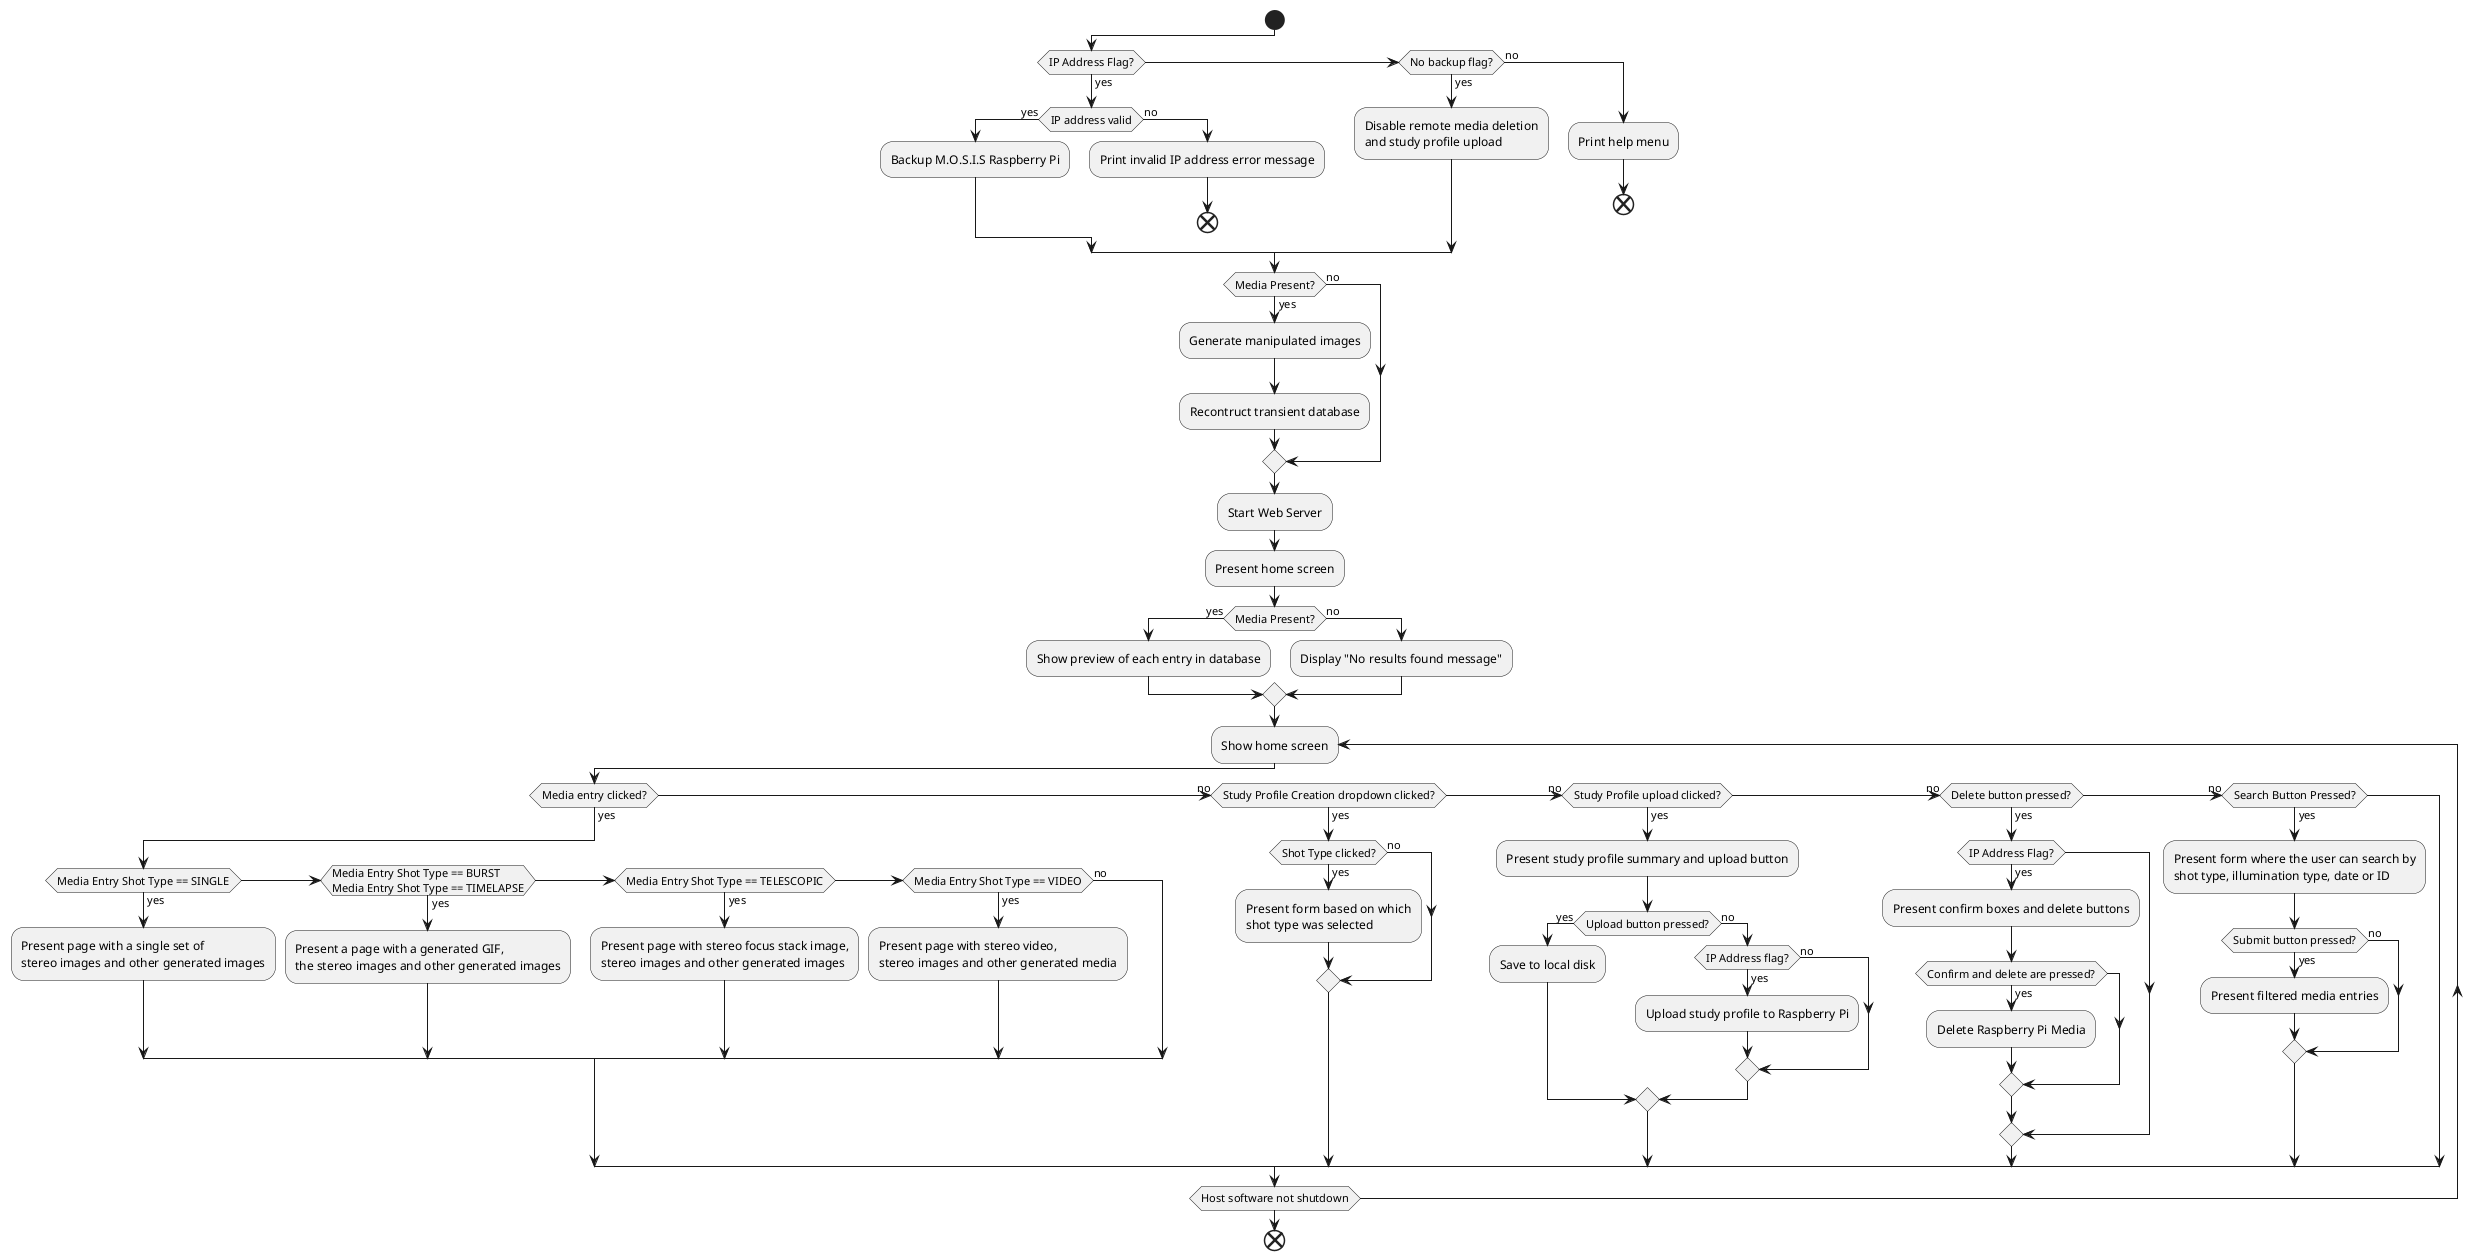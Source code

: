@startuml
start
if (IP Address Flag?) then (yes)
	if (IP address valid) then (yes)
	:Backup M.O.S.I.S Raspberry Pi;
	else (no)
	:Print invalid IP address error message;
	end
	endif
else if (No backup flag?) then (yes)
:Disable remote media deletion\nand study profile upload;	
else (no)
	:Print help menu;
	end
endif
if (Media Present?) then (yes)
	:Generate manipulated images;
	:Recontruct transient database;
else (no)
endif
:Start Web Server;
:Present home screen;
if (Media Present?) then (yes)
	:Show preview of each entry in database;
else (no)
	:Display "No results found message";
endif
repeat :Show home screen;
if (Media entry clicked?) then (yes)
	if (Media Entry Shot Type == SINGLE) then (yes)
	:Present page with a single set of\nstereo images and other generated images;
	else if (Media Entry Shot Type == BURST\nMedia Entry Shot Type == TIMELAPSE) then (yes)
	:Present a page with a generated GIF,\nthe stereo images and other generated images;
	else if (Media Entry Shot Type == TELESCOPIC) then (yes)
	:Present page with stereo focus stack image,\nstereo images and other generated images;
	else if (Media Entry Shot Type == VIDEO) then (yes)
	:Present page with stereo video,\nstereo images and other generated media;
	else (no)
	endif
(no) else if (Study Profile Creation dropdown clicked?) then (yes)
	if (Shot Type clicked?) then (yes)
	:Present form based on which\nshot type was selected;
	else (no)
	endif
(no) else if (Study Profile upload clicked?) then (yes)
	:Present study profile summary and upload button;
	if (Upload button pressed?) then (yes)
	:Save to local disk;
	else (no)
	if (IP Address flag?) then (yes)
	:Upload study profile to Raspberry Pi;
	else (no)
	endif
	endif
	(no) else if (Delete button pressed?) then (yes)
	if (IP Address Flag?) then (yes)
	:Present confirm boxes and delete buttons;
	if (Confirm and delete are pressed?) then (yes)
	:Delete Raspberry Pi Media;
	endif
	endif
	(no) else if (Search Button Pressed?) then (yes)
	:Present form where the user can search by\nshot type, illumination type, date or ID;
	if (Submit button pressed?) then (yes)
	:Present filtered media entries;
	else (no)
	endif
endif
repeat while (Host software not shutdown)
end
@enduml
